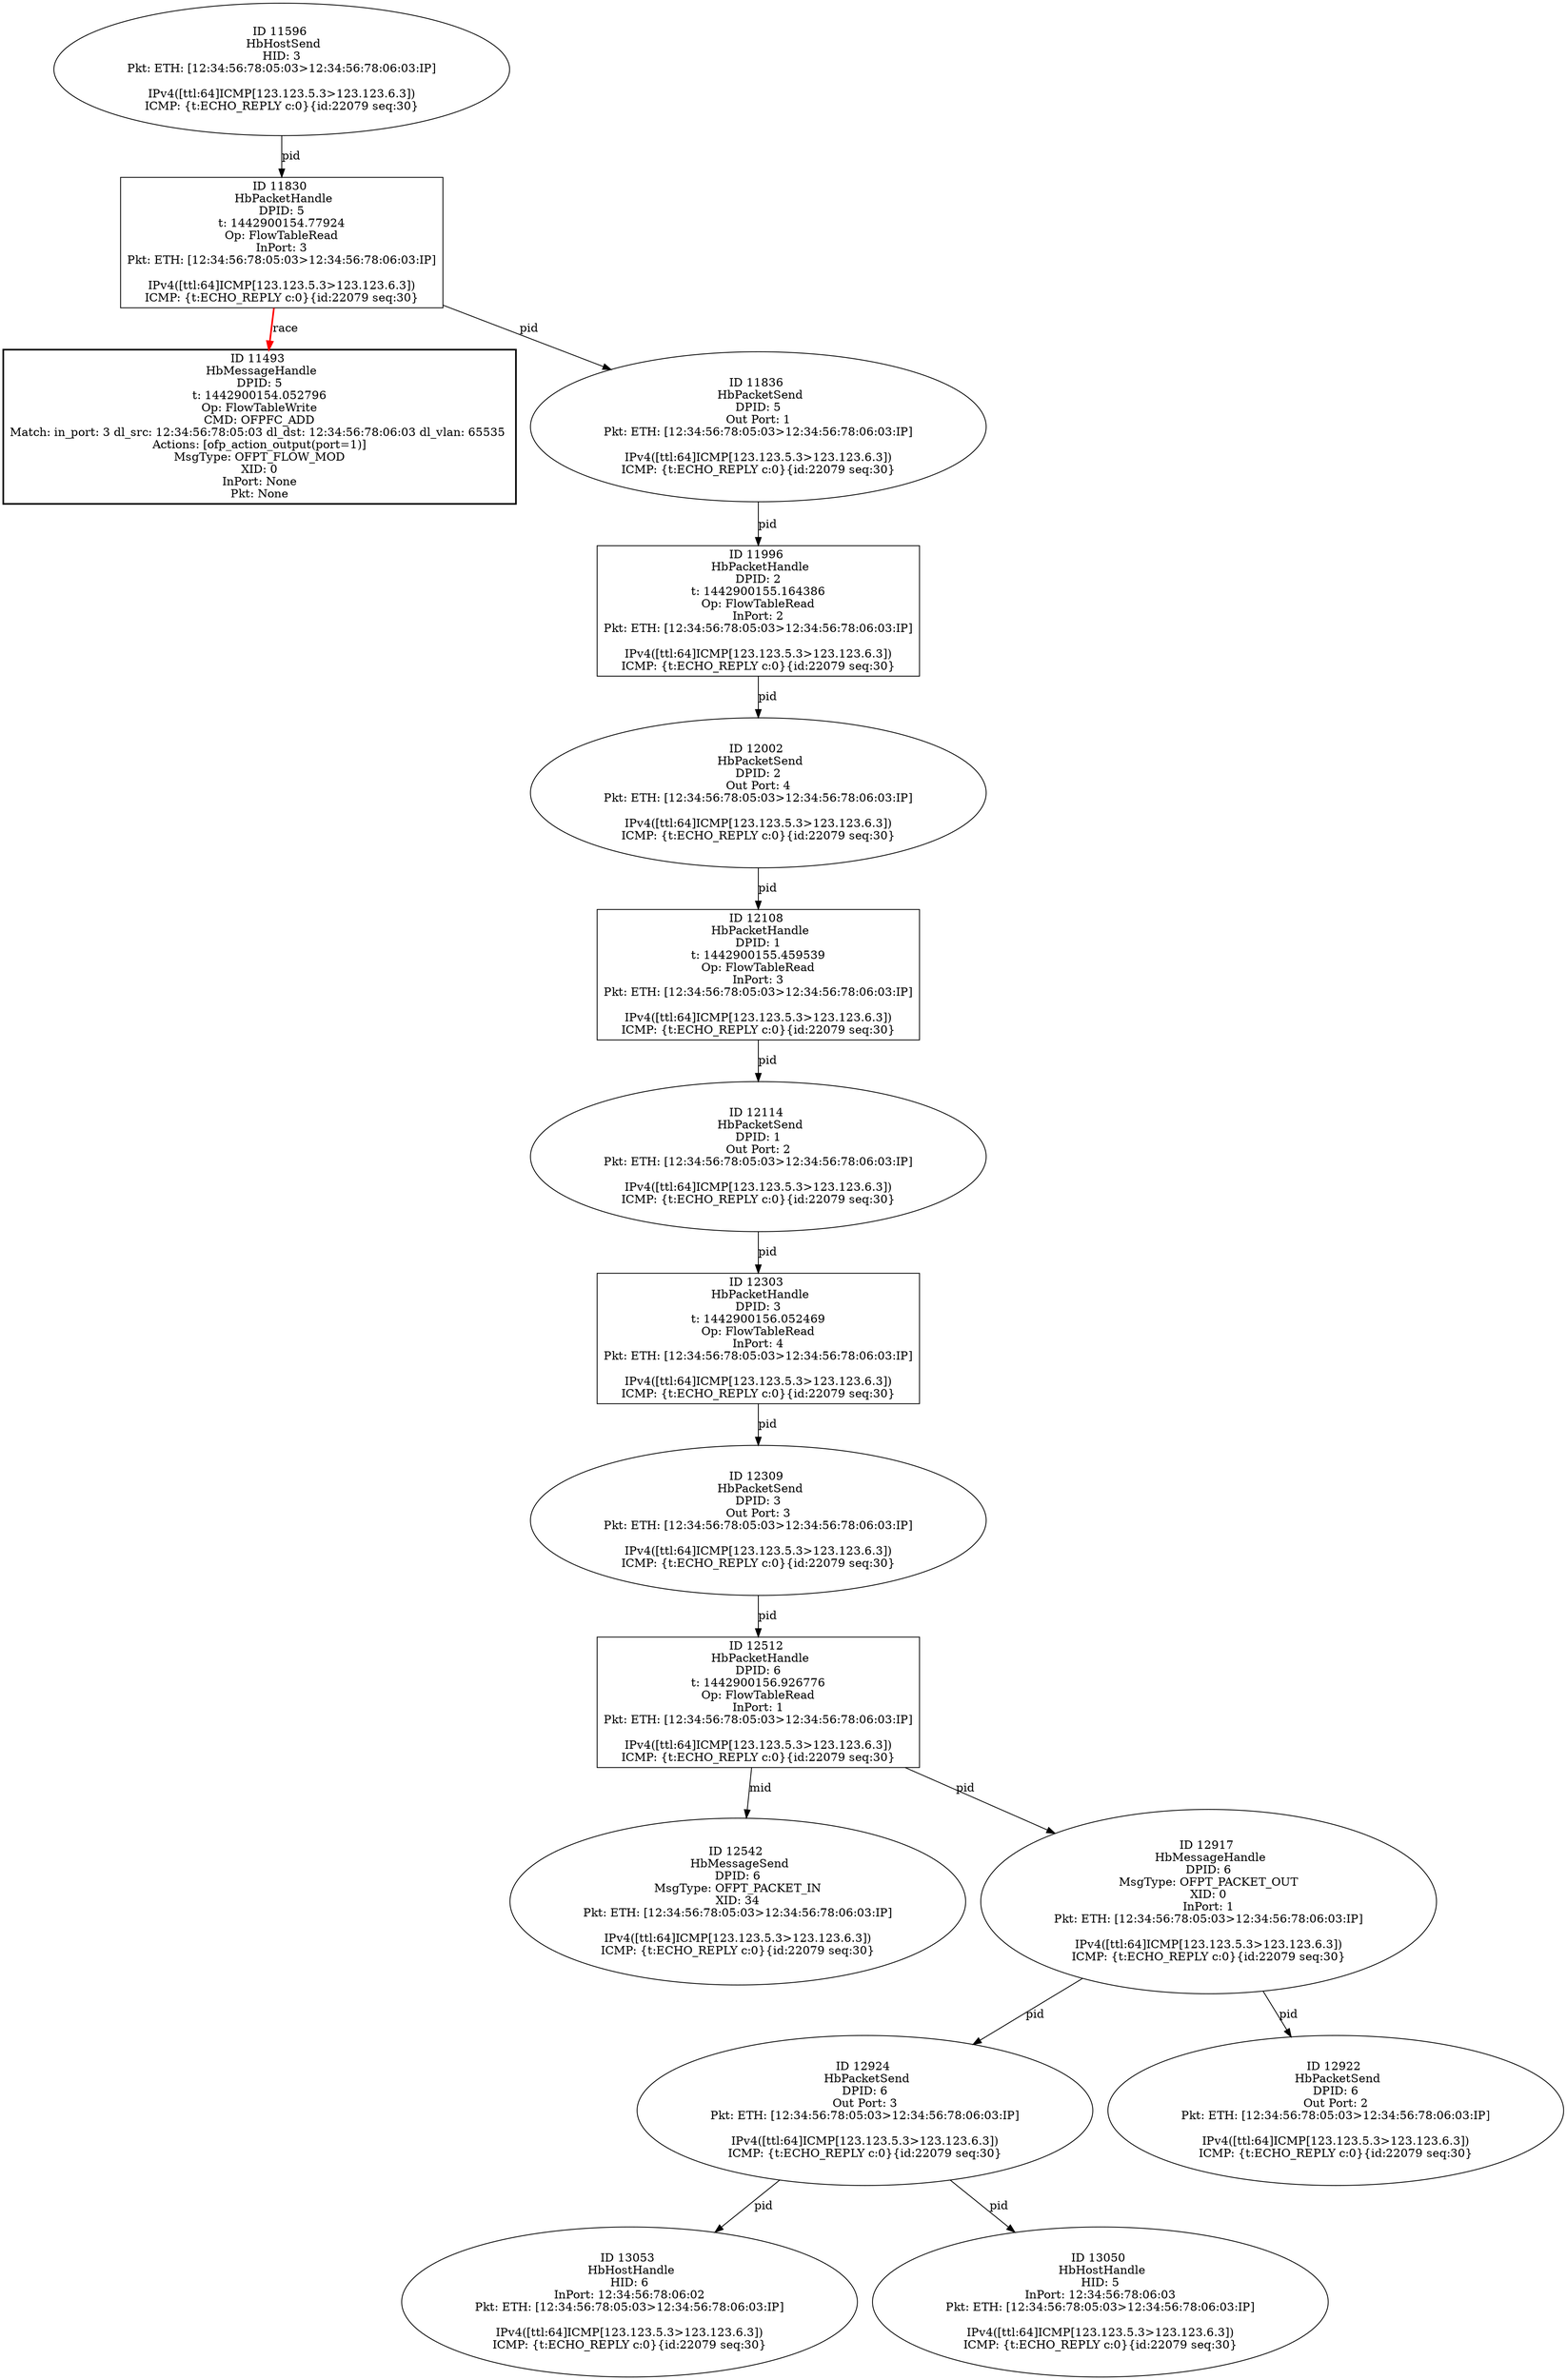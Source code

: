 strict digraph G {
12512 [shape=box, event=<hb_events.HbPacketHandle object at 0x10a9de310>, label="ID 12512 
 HbPacketHandle
DPID: 6
t: 1442900156.926776
Op: FlowTableRead
InPort: 1
Pkt: ETH: [12:34:56:78:05:03>12:34:56:78:06:03:IP]

IPv4([ttl:64]ICMP[123.123.5.3>123.123.6.3])
ICMP: {t:ECHO_REPLY c:0}{id:22079 seq:30}"];
12924 [shape=oval, event=<hb_events.HbPacketSend object at 0x10ac49cd0>, label="ID 12924 
 HbPacketSend
DPID: 6
Out Port: 3
Pkt: ETH: [12:34:56:78:05:03>12:34:56:78:06:03:IP]

IPv4([ttl:64]ICMP[123.123.5.3>123.123.6.3])
ICMP: {t:ECHO_REPLY c:0}{id:22079 seq:30}"];
12002 [shape=oval, event=<hb_events.HbPacketSend object at 0x10a6b0490>, label="ID 12002 
 HbPacketSend
DPID: 2
Out Port: 4
Pkt: ETH: [12:34:56:78:05:03>12:34:56:78:06:03:IP]

IPv4([ttl:64]ICMP[123.123.5.3>123.123.6.3])
ICMP: {t:ECHO_REPLY c:0}{id:22079 seq:30}"];
13053 [shape=oval, event=<hb_events.HbHostHandle object at 0x10ac9d510>, label="ID 13053 
 HbHostHandle
HID: 6
InPort: 12:34:56:78:06:02
Pkt: ETH: [12:34:56:78:05:03>12:34:56:78:06:03:IP]

IPv4([ttl:64]ICMP[123.123.5.3>123.123.6.3])
ICMP: {t:ECHO_REPLY c:0}{id:22079 seq:30}"];
11493 [shape=box, style=bold, event=<hb_events.HbMessageHandle object at 0x10a45f690>, label="ID 11493 
 HbMessageHandle
DPID: 5
t: 1442900154.052796
Op: FlowTableWrite
CMD: OFPFC_ADD
Match: in_port: 3 dl_src: 12:34:56:78:05:03 dl_dst: 12:34:56:78:06:03 dl_vlan: 65535 
Actions: [ofp_action_output(port=1)]
MsgType: OFPT_FLOW_MOD
XID: 0
InPort: None
Pkt: None"];
11996 [shape=box, event=<hb_events.HbPacketHandle object at 0x10a6d7cd0>, label="ID 11996 
 HbPacketHandle
DPID: 2
t: 1442900155.164386
Op: FlowTableRead
InPort: 2
Pkt: ETH: [12:34:56:78:05:03>12:34:56:78:06:03:IP]

IPv4([ttl:64]ICMP[123.123.5.3>123.123.6.3])
ICMP: {t:ECHO_REPLY c:0}{id:22079 seq:30}"];
12108 [shape=box, event=<hb_events.HbPacketHandle object at 0x10a7775d0>, label="ID 12108 
 HbPacketHandle
DPID: 1
t: 1442900155.459539
Op: FlowTableRead
InPort: 3
Pkt: ETH: [12:34:56:78:05:03>12:34:56:78:06:03:IP]

IPv4([ttl:64]ICMP[123.123.5.3>123.123.6.3])
ICMP: {t:ECHO_REPLY c:0}{id:22079 seq:30}"];
12303 [shape=box, event=<hb_events.HbPacketHandle object at 0x10a890e50>, label="ID 12303 
 HbPacketHandle
DPID: 3
t: 1442900156.052469
Op: FlowTableRead
InPort: 4
Pkt: ETH: [12:34:56:78:05:03>12:34:56:78:06:03:IP]

IPv4([ttl:64]ICMP[123.123.5.3>123.123.6.3])
ICMP: {t:ECHO_REPLY c:0}{id:22079 seq:30}"];
12114 [shape=oval, event=<hb_events.HbPacketSend object at 0x10a77dad0>, label="ID 12114 
 HbPacketSend
DPID: 1
Out Port: 2
Pkt: ETH: [12:34:56:78:05:03>12:34:56:78:06:03:IP]

IPv4([ttl:64]ICMP[123.123.5.3>123.123.6.3])
ICMP: {t:ECHO_REPLY c:0}{id:22079 seq:30}"];
12309 [shape=oval, event=<hb_events.HbPacketSend object at 0x10a87c450>, label="ID 12309 
 HbPacketSend
DPID: 3
Out Port: 3
Pkt: ETH: [12:34:56:78:05:03>12:34:56:78:06:03:IP]

IPv4([ttl:64]ICMP[123.123.5.3>123.123.6.3])
ICMP: {t:ECHO_REPLY c:0}{id:22079 seq:30}"];
11830 [shape=box, event=<hb_events.HbPacketHandle object at 0x10a608810>, label="ID 11830 
 HbPacketHandle
DPID: 5
t: 1442900154.77924
Op: FlowTableRead
InPort: 3
Pkt: ETH: [12:34:56:78:05:03>12:34:56:78:06:03:IP]

IPv4([ttl:64]ICMP[123.123.5.3>123.123.6.3])
ICMP: {t:ECHO_REPLY c:0}{id:22079 seq:30}"];
11596 [shape=oval, event=<hb_events.HbHostSend object at 0x10a4bf690>, label="ID 11596 
 HbHostSend
HID: 3
Pkt: ETH: [12:34:56:78:05:03>12:34:56:78:06:03:IP]

IPv4([ttl:64]ICMP[123.123.5.3>123.123.6.3])
ICMP: {t:ECHO_REPLY c:0}{id:22079 seq:30}"];
13050 [shape=oval, event=<hb_events.HbHostHandle object at 0x10ac83390>, label="ID 13050 
 HbHostHandle
HID: 5
InPort: 12:34:56:78:06:03
Pkt: ETH: [12:34:56:78:05:03>12:34:56:78:06:03:IP]

IPv4([ttl:64]ICMP[123.123.5.3>123.123.6.3])
ICMP: {t:ECHO_REPLY c:0}{id:22079 seq:30}"];
11836 [shape=oval, event=<hb_events.HbPacketSend object at 0x10a608bd0>, label="ID 11836 
 HbPacketSend
DPID: 5
Out Port: 1
Pkt: ETH: [12:34:56:78:05:03>12:34:56:78:06:03:IP]

IPv4([ttl:64]ICMP[123.123.5.3>123.123.6.3])
ICMP: {t:ECHO_REPLY c:0}{id:22079 seq:30}"];
12922 [shape=oval, event=<hb_events.HbPacketSend object at 0x10abd7710>, label="ID 12922 
 HbPacketSend
DPID: 6
Out Port: 2
Pkt: ETH: [12:34:56:78:05:03>12:34:56:78:06:03:IP]

IPv4([ttl:64]ICMP[123.123.5.3>123.123.6.3])
ICMP: {t:ECHO_REPLY c:0}{id:22079 seq:30}"];
12542 [shape=oval, event=<hb_events.HbMessageSend object at 0x10a9de8d0>, label="ID 12542 
 HbMessageSend
DPID: 6
MsgType: OFPT_PACKET_IN
XID: 34
Pkt: ETH: [12:34:56:78:05:03>12:34:56:78:06:03:IP]

IPv4([ttl:64]ICMP[123.123.5.3>123.123.6.3])
ICMP: {t:ECHO_REPLY c:0}{id:22079 seq:30}"];
12917 [shape=oval, event=<hb_events.HbMessageHandle object at 0x10abd73d0>, label="ID 12917 
 HbMessageHandle
DPID: 6
MsgType: OFPT_PACKET_OUT
XID: 0
InPort: 1
Pkt: ETH: [12:34:56:78:05:03>12:34:56:78:06:03:IP]

IPv4([ttl:64]ICMP[123.123.5.3>123.123.6.3])
ICMP: {t:ECHO_REPLY c:0}{id:22079 seq:30}"];
12512 -> 12917  [rel=pid, label=pid];
12512 -> 12542  [rel=mid, label=mid];
12002 -> 12108  [rel=pid, label=pid];
12924 -> 13050  [rel=pid, label=pid];
12924 -> 13053  [rel=pid, label=pid];
12108 -> 12114  [rel=pid, label=pid];
12303 -> 12309  [rel=pid, label=pid];
12114 -> 12303  [rel=pid, label=pid];
12309 -> 12512  [rel=pid, label=pid];
11830 -> 11836  [rel=pid, label=pid];
11830 -> 11493  [harmful=True, color=red, style=bold, rel=race, label=race];
11596 -> 11830  [rel=pid, label=pid];
12917 -> 12922  [rel=pid, label=pid];
12917 -> 12924  [rel=pid, label=pid];
11996 -> 12002  [rel=pid, label=pid];
11836 -> 11996  [rel=pid, label=pid];
}
